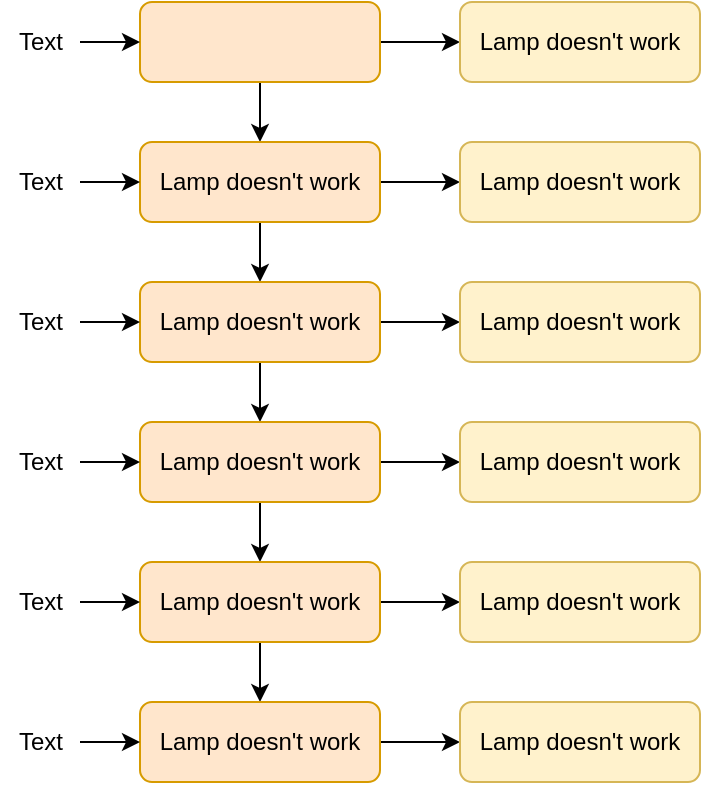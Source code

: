 <mxfile version="20.2.7" type="github">
  <diagram id="C5RBs43oDa-KdzZeNtuy" name="Page-1">
    <mxGraphModel dx="946" dy="614" grid="1" gridSize="10" guides="1" tooltips="1" connect="1" arrows="1" fold="1" page="1" pageScale="1" pageWidth="827" pageHeight="1169" math="0" shadow="0">
      <root>
        <mxCell id="WIyWlLk6GJQsqaUBKTNV-0" />
        <mxCell id="WIyWlLk6GJQsqaUBKTNV-1" parent="WIyWlLk6GJQsqaUBKTNV-0" />
        <mxCell id="oULk6Vh2SIBAOdDKfZh6-1" value="" style="edgeStyle=orthogonalEdgeStyle;rounded=0;orthogonalLoop=1;jettySize=auto;html=1;" edge="1" parent="WIyWlLk6GJQsqaUBKTNV-1" source="WIyWlLk6GJQsqaUBKTNV-3" target="oULk6Vh2SIBAOdDKfZh6-0">
          <mxGeometry relative="1" as="geometry" />
        </mxCell>
        <mxCell id="oULk6Vh2SIBAOdDKfZh6-12" value="" style="edgeStyle=orthogonalEdgeStyle;rounded=0;orthogonalLoop=1;jettySize=auto;html=1;" edge="1" parent="WIyWlLk6GJQsqaUBKTNV-1" source="WIyWlLk6GJQsqaUBKTNV-3" target="oULk6Vh2SIBAOdDKfZh6-11">
          <mxGeometry relative="1" as="geometry" />
        </mxCell>
        <mxCell id="WIyWlLk6GJQsqaUBKTNV-3" value="" style="rounded=1;whiteSpace=wrap;html=1;fontSize=12;glass=0;strokeWidth=1;shadow=0;fillColor=#ffe6cc;strokeColor=#d79b00;" parent="WIyWlLk6GJQsqaUBKTNV-1" vertex="1">
          <mxGeometry x="160" y="80" width="120" height="40" as="geometry" />
        </mxCell>
        <mxCell id="oULk6Vh2SIBAOdDKfZh6-3" value="" style="edgeStyle=orthogonalEdgeStyle;rounded=0;orthogonalLoop=1;jettySize=auto;html=1;" edge="1" parent="WIyWlLk6GJQsqaUBKTNV-1" source="oULk6Vh2SIBAOdDKfZh6-0" target="oULk6Vh2SIBAOdDKfZh6-2">
          <mxGeometry relative="1" as="geometry" />
        </mxCell>
        <mxCell id="oULk6Vh2SIBAOdDKfZh6-14" value="" style="edgeStyle=orthogonalEdgeStyle;rounded=0;orthogonalLoop=1;jettySize=auto;html=1;" edge="1" parent="WIyWlLk6GJQsqaUBKTNV-1" source="oULk6Vh2SIBAOdDKfZh6-0" target="oULk6Vh2SIBAOdDKfZh6-13">
          <mxGeometry relative="1" as="geometry" />
        </mxCell>
        <mxCell id="oULk6Vh2SIBAOdDKfZh6-0" value="Lamp doesn&#39;t work" style="rounded=1;whiteSpace=wrap;html=1;fontSize=12;glass=0;strokeWidth=1;shadow=0;fillColor=#ffe6cc;strokeColor=#d79b00;" vertex="1" parent="WIyWlLk6GJQsqaUBKTNV-1">
          <mxGeometry x="160" y="150" width="120" height="40" as="geometry" />
        </mxCell>
        <mxCell id="oULk6Vh2SIBAOdDKfZh6-5" value="" style="edgeStyle=orthogonalEdgeStyle;rounded=0;orthogonalLoop=1;jettySize=auto;html=1;" edge="1" parent="WIyWlLk6GJQsqaUBKTNV-1" source="oULk6Vh2SIBAOdDKfZh6-2" target="oULk6Vh2SIBAOdDKfZh6-4">
          <mxGeometry relative="1" as="geometry" />
        </mxCell>
        <mxCell id="oULk6Vh2SIBAOdDKfZh6-16" value="" style="edgeStyle=orthogonalEdgeStyle;rounded=0;orthogonalLoop=1;jettySize=auto;html=1;" edge="1" parent="WIyWlLk6GJQsqaUBKTNV-1" source="oULk6Vh2SIBAOdDKfZh6-2" target="oULk6Vh2SIBAOdDKfZh6-15">
          <mxGeometry relative="1" as="geometry" />
        </mxCell>
        <mxCell id="oULk6Vh2SIBAOdDKfZh6-2" value="Lamp doesn&#39;t work" style="rounded=1;whiteSpace=wrap;html=1;fontSize=12;glass=0;strokeWidth=1;shadow=0;fillColor=#ffe6cc;strokeColor=#d79b00;" vertex="1" parent="WIyWlLk6GJQsqaUBKTNV-1">
          <mxGeometry x="160" y="220" width="120" height="40" as="geometry" />
        </mxCell>
        <mxCell id="oULk6Vh2SIBAOdDKfZh6-7" value="" style="edgeStyle=orthogonalEdgeStyle;rounded=0;orthogonalLoop=1;jettySize=auto;html=1;" edge="1" parent="WIyWlLk6GJQsqaUBKTNV-1" source="oULk6Vh2SIBAOdDKfZh6-4" target="oULk6Vh2SIBAOdDKfZh6-6">
          <mxGeometry relative="1" as="geometry" />
        </mxCell>
        <mxCell id="oULk6Vh2SIBAOdDKfZh6-18" value="" style="edgeStyle=orthogonalEdgeStyle;rounded=0;orthogonalLoop=1;jettySize=auto;html=1;" edge="1" parent="WIyWlLk6GJQsqaUBKTNV-1" source="oULk6Vh2SIBAOdDKfZh6-4" target="oULk6Vh2SIBAOdDKfZh6-17">
          <mxGeometry relative="1" as="geometry" />
        </mxCell>
        <mxCell id="oULk6Vh2SIBAOdDKfZh6-4" value="Lamp doesn&#39;t work" style="rounded=1;whiteSpace=wrap;html=1;fontSize=12;glass=0;strokeWidth=1;shadow=0;fillColor=#ffe6cc;strokeColor=#d79b00;" vertex="1" parent="WIyWlLk6GJQsqaUBKTNV-1">
          <mxGeometry x="160" y="290" width="120" height="40" as="geometry" />
        </mxCell>
        <mxCell id="oULk6Vh2SIBAOdDKfZh6-9" value="" style="edgeStyle=orthogonalEdgeStyle;rounded=0;orthogonalLoop=1;jettySize=auto;html=1;" edge="1" parent="WIyWlLk6GJQsqaUBKTNV-1" source="oULk6Vh2SIBAOdDKfZh6-6" target="oULk6Vh2SIBAOdDKfZh6-8">
          <mxGeometry relative="1" as="geometry" />
        </mxCell>
        <mxCell id="oULk6Vh2SIBAOdDKfZh6-20" value="" style="edgeStyle=orthogonalEdgeStyle;rounded=0;orthogonalLoop=1;jettySize=auto;html=1;" edge="1" parent="WIyWlLk6GJQsqaUBKTNV-1" source="oULk6Vh2SIBAOdDKfZh6-6" target="oULk6Vh2SIBAOdDKfZh6-19">
          <mxGeometry relative="1" as="geometry" />
        </mxCell>
        <mxCell id="oULk6Vh2SIBAOdDKfZh6-6" value="Lamp doesn&#39;t work" style="rounded=1;whiteSpace=wrap;html=1;fontSize=12;glass=0;strokeWidth=1;shadow=0;fillColor=#ffe6cc;strokeColor=#d79b00;" vertex="1" parent="WIyWlLk6GJQsqaUBKTNV-1">
          <mxGeometry x="160" y="360" width="120" height="40" as="geometry" />
        </mxCell>
        <mxCell id="oULk6Vh2SIBAOdDKfZh6-22" value="" style="edgeStyle=orthogonalEdgeStyle;rounded=0;orthogonalLoop=1;jettySize=auto;html=1;" edge="1" parent="WIyWlLk6GJQsqaUBKTNV-1" source="oULk6Vh2SIBAOdDKfZh6-8" target="oULk6Vh2SIBAOdDKfZh6-21">
          <mxGeometry relative="1" as="geometry" />
        </mxCell>
        <mxCell id="oULk6Vh2SIBAOdDKfZh6-8" value="Lamp doesn&#39;t work" style="rounded=1;whiteSpace=wrap;html=1;fontSize=12;glass=0;strokeWidth=1;shadow=0;fillColor=#ffe6cc;strokeColor=#d79b00;" vertex="1" parent="WIyWlLk6GJQsqaUBKTNV-1">
          <mxGeometry x="160" y="430" width="120" height="40" as="geometry" />
        </mxCell>
        <mxCell id="oULk6Vh2SIBAOdDKfZh6-11" value="Lamp doesn&#39;t work" style="rounded=1;whiteSpace=wrap;html=1;fontSize=12;glass=0;strokeWidth=1;shadow=0;fillColor=#fff2cc;strokeColor=#d6b656;" vertex="1" parent="WIyWlLk6GJQsqaUBKTNV-1">
          <mxGeometry x="320" y="80" width="120" height="40" as="geometry" />
        </mxCell>
        <mxCell id="oULk6Vh2SIBAOdDKfZh6-13" value="Lamp doesn&#39;t work" style="rounded=1;whiteSpace=wrap;html=1;fontSize=12;glass=0;strokeWidth=1;shadow=0;fillColor=#fff2cc;strokeColor=#d6b656;" vertex="1" parent="WIyWlLk6GJQsqaUBKTNV-1">
          <mxGeometry x="320" y="150" width="120" height="40" as="geometry" />
        </mxCell>
        <mxCell id="oULk6Vh2SIBAOdDKfZh6-15" value="Lamp doesn&#39;t work" style="rounded=1;whiteSpace=wrap;html=1;fontSize=12;glass=0;strokeWidth=1;shadow=0;fillColor=#fff2cc;strokeColor=#d6b656;" vertex="1" parent="WIyWlLk6GJQsqaUBKTNV-1">
          <mxGeometry x="320" y="220" width="120" height="40" as="geometry" />
        </mxCell>
        <mxCell id="oULk6Vh2SIBAOdDKfZh6-17" value="Lamp doesn&#39;t work" style="rounded=1;whiteSpace=wrap;html=1;fontSize=12;glass=0;strokeWidth=1;shadow=0;fillColor=#fff2cc;strokeColor=#d6b656;" vertex="1" parent="WIyWlLk6GJQsqaUBKTNV-1">
          <mxGeometry x="320" y="290" width="120" height="40" as="geometry" />
        </mxCell>
        <mxCell id="oULk6Vh2SIBAOdDKfZh6-19" value="Lamp doesn&#39;t work" style="rounded=1;whiteSpace=wrap;html=1;fontSize=12;glass=0;strokeWidth=1;shadow=0;fillColor=#fff2cc;strokeColor=#d6b656;" vertex="1" parent="WIyWlLk6GJQsqaUBKTNV-1">
          <mxGeometry x="320" y="360" width="120" height="40" as="geometry" />
        </mxCell>
        <mxCell id="oULk6Vh2SIBAOdDKfZh6-21" value="Lamp doesn&#39;t work" style="rounded=1;whiteSpace=wrap;html=1;fontSize=12;glass=0;strokeWidth=1;shadow=0;fillColor=#fff2cc;strokeColor=#d6b656;" vertex="1" parent="WIyWlLk6GJQsqaUBKTNV-1">
          <mxGeometry x="320" y="430" width="120" height="40" as="geometry" />
        </mxCell>
        <mxCell id="oULk6Vh2SIBAOdDKfZh6-32" value="" style="edgeStyle=orthogonalEdgeStyle;rounded=0;orthogonalLoop=1;jettySize=auto;html=1;" edge="1" parent="WIyWlLk6GJQsqaUBKTNV-1" source="oULk6Vh2SIBAOdDKfZh6-23" target="WIyWlLk6GJQsqaUBKTNV-3">
          <mxGeometry relative="1" as="geometry" />
        </mxCell>
        <mxCell id="oULk6Vh2SIBAOdDKfZh6-23" value="Text" style="text;html=1;align=center;verticalAlign=middle;resizable=0;points=[];autosize=1;strokeColor=none;fillColor=none;" vertex="1" parent="WIyWlLk6GJQsqaUBKTNV-1">
          <mxGeometry x="90" y="90" width="40" height="20" as="geometry" />
        </mxCell>
        <mxCell id="oULk6Vh2SIBAOdDKfZh6-31" value="" style="edgeStyle=orthogonalEdgeStyle;rounded=0;orthogonalLoop=1;jettySize=auto;html=1;" edge="1" parent="WIyWlLk6GJQsqaUBKTNV-1" source="oULk6Vh2SIBAOdDKfZh6-24" target="oULk6Vh2SIBAOdDKfZh6-0">
          <mxGeometry relative="1" as="geometry" />
        </mxCell>
        <mxCell id="oULk6Vh2SIBAOdDKfZh6-24" value="Text" style="text;html=1;align=center;verticalAlign=middle;resizable=0;points=[];autosize=1;strokeColor=none;fillColor=none;" vertex="1" parent="WIyWlLk6GJQsqaUBKTNV-1">
          <mxGeometry x="90" y="160" width="40" height="20" as="geometry" />
        </mxCell>
        <mxCell id="oULk6Vh2SIBAOdDKfZh6-30" value="" style="edgeStyle=orthogonalEdgeStyle;rounded=0;orthogonalLoop=1;jettySize=auto;html=1;" edge="1" parent="WIyWlLk6GJQsqaUBKTNV-1" source="oULk6Vh2SIBAOdDKfZh6-25" target="oULk6Vh2SIBAOdDKfZh6-2">
          <mxGeometry relative="1" as="geometry" />
        </mxCell>
        <mxCell id="oULk6Vh2SIBAOdDKfZh6-25" value="Text" style="text;html=1;align=center;verticalAlign=middle;resizable=0;points=[];autosize=1;strokeColor=none;fillColor=none;" vertex="1" parent="WIyWlLk6GJQsqaUBKTNV-1">
          <mxGeometry x="90" y="230" width="40" height="20" as="geometry" />
        </mxCell>
        <mxCell id="oULk6Vh2SIBAOdDKfZh6-27" value="" style="edgeStyle=orthogonalEdgeStyle;rounded=0;orthogonalLoop=1;jettySize=auto;html=1;" edge="1" parent="WIyWlLk6GJQsqaUBKTNV-1" source="oULk6Vh2SIBAOdDKfZh6-26" target="oULk6Vh2SIBAOdDKfZh6-4">
          <mxGeometry relative="1" as="geometry" />
        </mxCell>
        <mxCell id="oULk6Vh2SIBAOdDKfZh6-26" value="Text" style="text;html=1;align=center;verticalAlign=middle;resizable=0;points=[];autosize=1;strokeColor=none;fillColor=none;" vertex="1" parent="WIyWlLk6GJQsqaUBKTNV-1">
          <mxGeometry x="90" y="300" width="40" height="20" as="geometry" />
        </mxCell>
        <mxCell id="oULk6Vh2SIBAOdDKfZh6-33" value="" style="edgeStyle=orthogonalEdgeStyle;rounded=0;orthogonalLoop=1;jettySize=auto;html=1;" edge="1" parent="WIyWlLk6GJQsqaUBKTNV-1" source="oULk6Vh2SIBAOdDKfZh6-28" target="oULk6Vh2SIBAOdDKfZh6-6">
          <mxGeometry relative="1" as="geometry" />
        </mxCell>
        <mxCell id="oULk6Vh2SIBAOdDKfZh6-28" value="Text" style="text;html=1;align=center;verticalAlign=middle;resizable=0;points=[];autosize=1;strokeColor=none;fillColor=none;" vertex="1" parent="WIyWlLk6GJQsqaUBKTNV-1">
          <mxGeometry x="90" y="370" width="40" height="20" as="geometry" />
        </mxCell>
        <mxCell id="oULk6Vh2SIBAOdDKfZh6-34" value="" style="edgeStyle=orthogonalEdgeStyle;rounded=0;orthogonalLoop=1;jettySize=auto;html=1;" edge="1" parent="WIyWlLk6GJQsqaUBKTNV-1" source="oULk6Vh2SIBAOdDKfZh6-29" target="oULk6Vh2SIBAOdDKfZh6-8">
          <mxGeometry relative="1" as="geometry" />
        </mxCell>
        <mxCell id="oULk6Vh2SIBAOdDKfZh6-29" value="Text" style="text;html=1;align=center;verticalAlign=middle;resizable=0;points=[];autosize=1;strokeColor=none;fillColor=none;" vertex="1" parent="WIyWlLk6GJQsqaUBKTNV-1">
          <mxGeometry x="90" y="440" width="40" height="20" as="geometry" />
        </mxCell>
      </root>
    </mxGraphModel>
  </diagram>
</mxfile>
